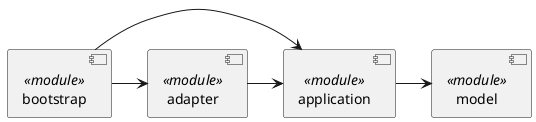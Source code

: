 @startuml
[bootstrap]<<module>>
[bootstrap] -> [adapter]
[bootstrap] -> [application]

[adapter]<<module>>
[adapter] -> [application]

[application]<<module>>
[application] -> [model]

[model]<<module>>
@enduml